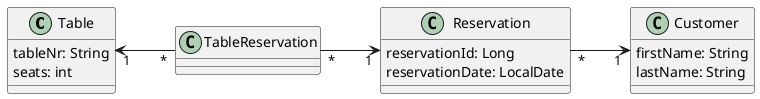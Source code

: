 @startuml
left to right direction

class Table {
    tableNr: String
    seats: int
}

class Reservation {
    reservationId: Long
    reservationDate: LocalDate
}

class Customer {
    firstName: String
    lastName: String
}

class TableReservation {
}

Table "1" <-- "*" TableReservation
TableReservation "*" --> "1" Reservation
Reservation "*" --> "1" Customer

@enduml
